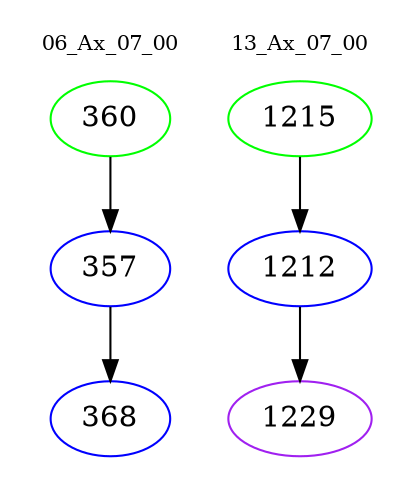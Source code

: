 digraph{
subgraph cluster_0 {
color = white
label = "06_Ax_07_00";
fontsize=10;
T0_360 [label="360", color="green"]
T0_360 -> T0_357 [color="black"]
T0_357 [label="357", color="blue"]
T0_357 -> T0_368 [color="black"]
T0_368 [label="368", color="blue"]
}
subgraph cluster_1 {
color = white
label = "13_Ax_07_00";
fontsize=10;
T1_1215 [label="1215", color="green"]
T1_1215 -> T1_1212 [color="black"]
T1_1212 [label="1212", color="blue"]
T1_1212 -> T1_1229 [color="black"]
T1_1229 [label="1229", color="purple"]
}
}
